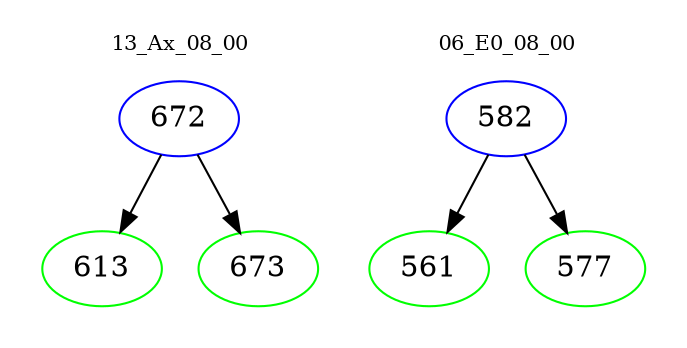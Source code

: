 digraph{
subgraph cluster_0 {
color = white
label = "13_Ax_08_00";
fontsize=10;
T0_672 [label="672", color="blue"]
T0_672 -> T0_613 [color="black"]
T0_613 [label="613", color="green"]
T0_672 -> T0_673 [color="black"]
T0_673 [label="673", color="green"]
}
subgraph cluster_1 {
color = white
label = "06_E0_08_00";
fontsize=10;
T1_582 [label="582", color="blue"]
T1_582 -> T1_561 [color="black"]
T1_561 [label="561", color="green"]
T1_582 -> T1_577 [color="black"]
T1_577 [label="577", color="green"]
}
}
